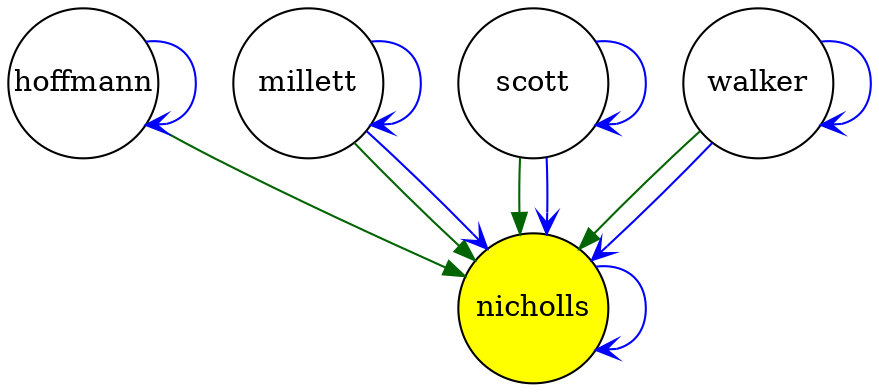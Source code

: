 digraph case47 { 
 K=0.6 
 "nicholls" -> { "nicholls" } [color="blue", arrowhead="vee", penwidth=1, href="outcome_nicholls_self"];
 "hoffmann" -> { "nicholls" } [color="darkgreen", arrowhead="normal", penwidth=1, href="#289"]; 
 "hoffmann" -> { "hoffmann" } [color="blue", arrowhead="vee", penwidth=1, href="#289"]; 
 "millett" -> { "nicholls" } [color="darkgreen", arrowhead="normal", penwidth=1, href="fullagr_millett_nicholls"];
 "millett" -> { "millett" } [color="blue", arrowhead="vee", penwidth=1, href="#295"]; 
 "millett" -> { "nicholls" } [color="blue", arrowhead="vee", penwidth=1, href="#295"]; 
 "scott" -> { "nicholls" } [color="darkgreen", arrowhead="normal", penwidth=1, href="#301"]; 
 "scott" -> { "scott" } [color="blue", arrowhead="vee", penwidth=1, href="#301"]; 
 "scott" -> { "nicholls" } [color="blue", arrowhead="vee", penwidth=1, href="#301"]; 
 "walker" -> { "nicholls" } [color="darkgreen", arrowhead="normal", penwidth=1, href="#307"]; 
 "walker" -> { "walker" } [color="blue", arrowhead="vee", penwidth=1, href="#307"]; 
 "walker" -> { "nicholls" } [color="blue", arrowhead="vee", penwidth=1, href="#307"]; 
 "nicholls" [shape="circle", fixedsize="true", height=1, width=1, style="filled", fillcolor="yellow", href="#nicholls"]; 
 "hoffmann" [shape="circle", fixedsize="true", height=1, width=1, style="filled", fillcolor="white", href="#hoffmann"]; 
 "millett" [shape="circle", fixedsize="true", height=1, width=1, style="filled", fillcolor="white", href="#millett"]; 
 "scott" [shape="circle", fixedsize="true", height=1, width=1, style="filled", fillcolor="white", href="#scott"]; 
 "walker" [shape="circle", fixedsize="true", height=1, width=1, style="filled", fillcolor="white", href="#walker"]; 

}